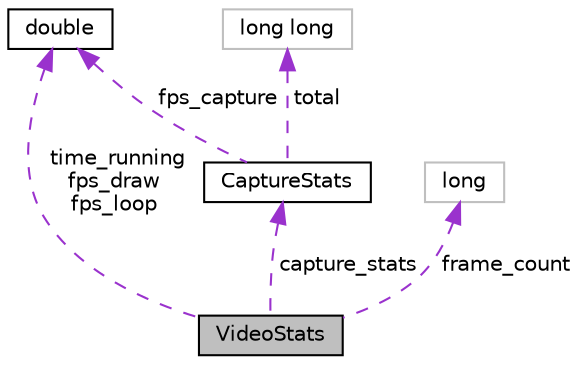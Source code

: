 digraph "VideoStats"
{
 // INTERACTIVE_SVG=YES
  edge [fontname="Helvetica",fontsize="10",labelfontname="Helvetica",labelfontsize="10"];
  node [fontname="Helvetica",fontsize="10",shape=record];
  Node1 [label="VideoStats",height=0.2,width=0.4,color="black", fillcolor="grey75", style="filled", fontcolor="black"];
  Node2 -> Node1 [dir="back",color="darkorchid3",fontsize="10",style="dashed",label=" time_running\nfps_draw\nfps_loop" ,fontname="Helvetica"];
  Node2 [label="double",height=0.2,width=0.4,color="black", fillcolor="white", style="filled",URL="$df/de6/classdouble.html"];
  Node3 -> Node1 [dir="back",color="darkorchid3",fontsize="10",style="dashed",label=" frame_count" ,fontname="Helvetica"];
  Node3 [label="long",height=0.2,width=0.4,color="grey75", fillcolor="white", style="filled"];
  Node4 -> Node1 [dir="back",color="darkorchid3",fontsize="10",style="dashed",label=" capture_stats" ,fontname="Helvetica"];
  Node4 [label="CaptureStats",height=0.2,width=0.4,color="black", fillcolor="white", style="filled",URL="$dc/d3f/class_capture_stats.html",tooltip="A class for storing capture statistics. "];
  Node2 -> Node4 [dir="back",color="darkorchid3",fontsize="10",style="dashed",label=" fps_capture" ,fontname="Helvetica"];
  Node5 -> Node4 [dir="back",color="darkorchid3",fontsize="10",style="dashed",label=" total" ,fontname="Helvetica"];
  Node5 [label="long long",height=0.2,width=0.4,color="grey75", fillcolor="white", style="filled"];
}
